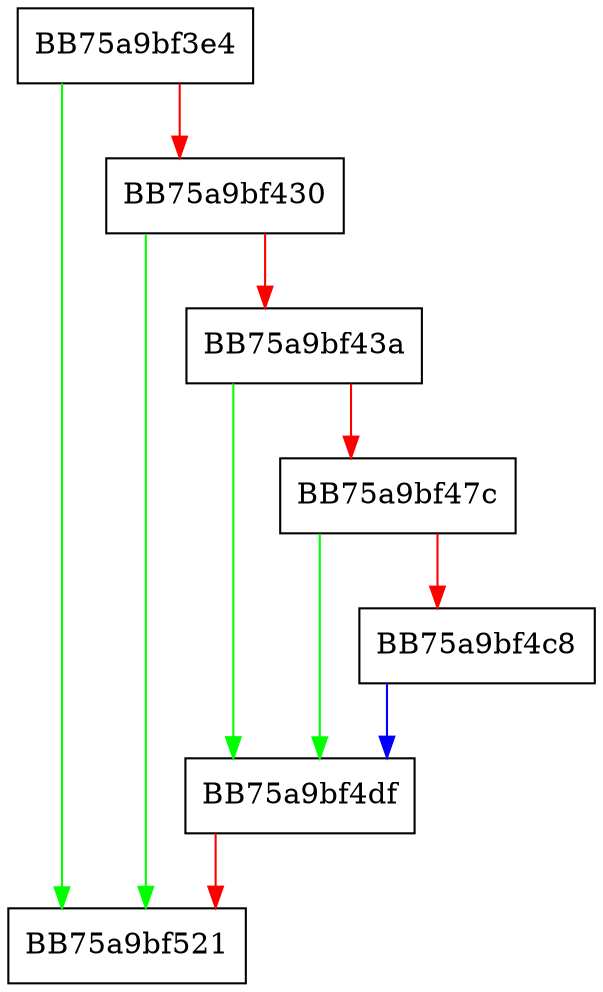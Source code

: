 digraph print_memory_usage {
  node [shape="box"];
  graph [splines=ortho];
  BB75a9bf3e4 -> BB75a9bf521 [color="green"];
  BB75a9bf3e4 -> BB75a9bf430 [color="red"];
  BB75a9bf430 -> BB75a9bf521 [color="green"];
  BB75a9bf430 -> BB75a9bf43a [color="red"];
  BB75a9bf43a -> BB75a9bf4df [color="green"];
  BB75a9bf43a -> BB75a9bf47c [color="red"];
  BB75a9bf47c -> BB75a9bf4df [color="green"];
  BB75a9bf47c -> BB75a9bf4c8 [color="red"];
  BB75a9bf4c8 -> BB75a9bf4df [color="blue"];
  BB75a9bf4df -> BB75a9bf521 [color="red"];
}